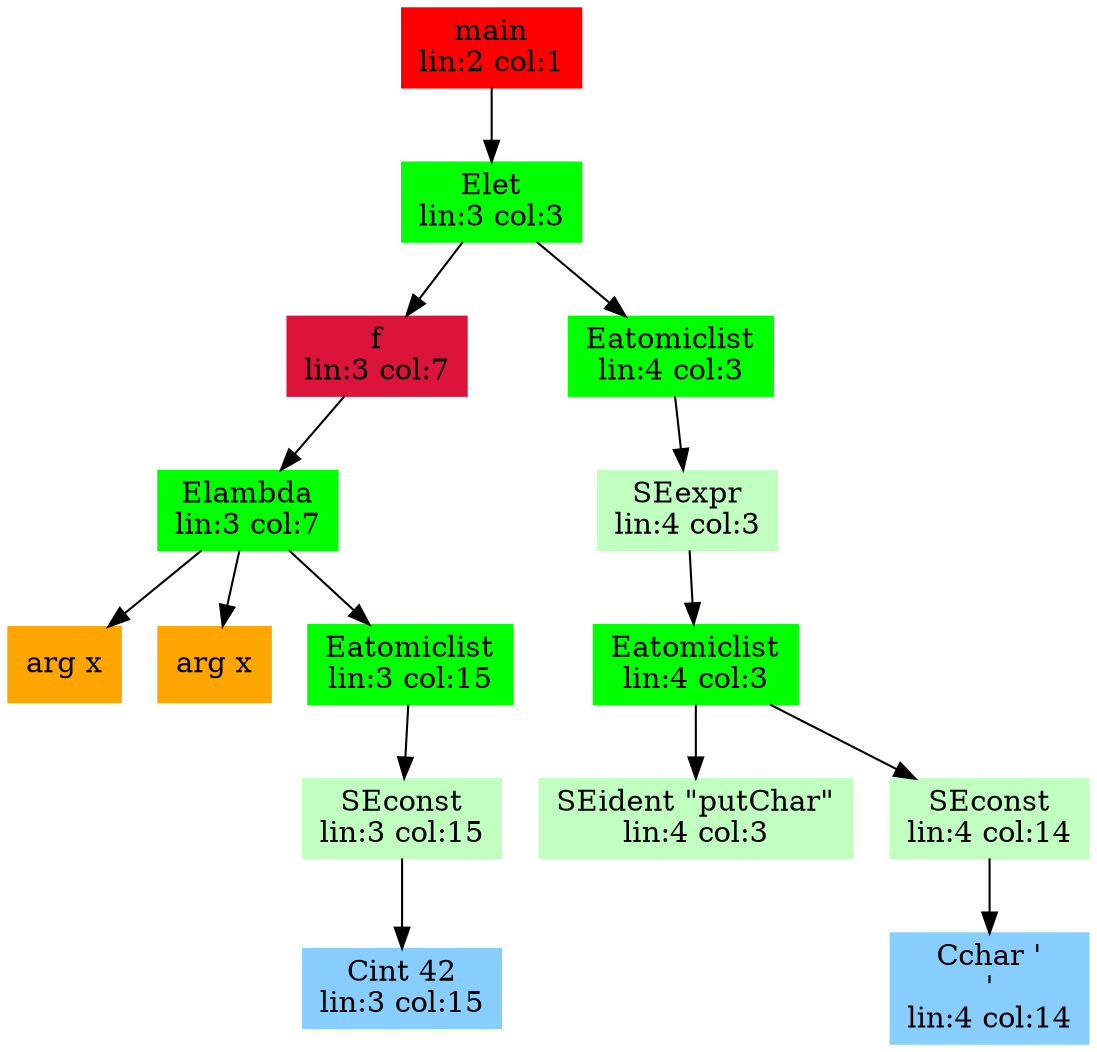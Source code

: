 digraph G {
node [shape=box]
0 [label="main
lin:2 col:1",color=red, style=filled]
1 [label="Elet
lin:3 col:3",color=green,style=filled]
0 -> 1
2 [label="f
lin:3 col:7",color=crimson, style=filled]
1 -> 2
3 [label="Elambda
lin:3 col:7",color=green,style=filled]
2 -> 3
4 [label="arg x",color=orange,style=filled]
3 -> 4
5 [label="arg x",color=orange,style=filled]
3 -> 5
6 [label="Eatomiclist
lin:3 col:15",color=green,style=filled]
3 -> 6
7 [label="SEconst
lin:3 col:15",color=darkseagreen1,style=filled]
6 -> 7
8 [label="Cint 42
lin:3 col:15",color=skyblue1,style=filled]
7 -> 8
9 [label="Eatomiclist
lin:4 col:3",color=green,style=filled]
1 -> 9
10 [label="SEexpr
lin:4 col:3",color=darkseagreen1,style=filled]
9 -> 10
11 [label="Eatomiclist
lin:4 col:3",color=green,style=filled]
10 -> 11
12 [label="SEident \"putChar\"
lin:4 col:3",color=darkseagreen1,style=filled]
11 -> 12
13 [label="SEconst
lin:4 col:14",color=darkseagreen1,style=filled]
11 -> 13
14 [label="Cchar '
'
lin:4 col:14",color=skyblue1,style=filled]
13 -> 14

}

